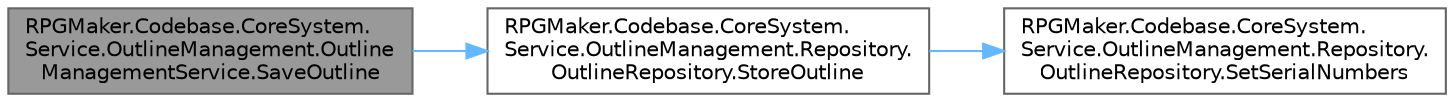 digraph "RPGMaker.Codebase.CoreSystem.Service.OutlineManagement.OutlineManagementService.SaveOutline"
{
 // LATEX_PDF_SIZE
  bgcolor="transparent";
  edge [fontname=Helvetica,fontsize=10,labelfontname=Helvetica,labelfontsize=10];
  node [fontname=Helvetica,fontsize=10,shape=box,height=0.2,width=0.4];
  rankdir="LR";
  Node1 [id="Node000001",label="RPGMaker.Codebase.CoreSystem.\lService.OutlineManagement.Outline\lManagementService.SaveOutline",height=0.2,width=0.4,color="gray40", fillcolor="grey60", style="filled", fontcolor="black",tooltip="😁 輪郭保存"];
  Node1 -> Node2 [id="edge1_Node000001_Node000002",color="steelblue1",style="solid",tooltip=" "];
  Node2 [id="Node000002",label="RPGMaker.Codebase.CoreSystem.\lService.OutlineManagement.Repository.\lOutlineRepository.StoreOutline",height=0.2,width=0.4,color="grey40", fillcolor="white", style="filled",URL="$de/dff/class_r_p_g_maker_1_1_codebase_1_1_core_system_1_1_service_1_1_outline_management_1_1_repository_1_1_outline_repository.html#a24cb291e69c59a023b078f75c9ae4bb1",tooltip="😁 アウトラインデータをJSONに保存する. （保存対象はChapterとSectionのみ(Startを追加)）"];
  Node2 -> Node3 [id="edge2_Node000002_Node000003",color="steelblue1",style="solid",tooltip=" "];
  Node3 [id="Node000003",label="RPGMaker.Codebase.CoreSystem.\lService.OutlineManagement.Repository.\lOutlineRepository.SetSerialNumbers",height=0.2,width=0.4,color="grey40", fillcolor="white", style="filled",URL="$de/dff/class_r_p_g_maker_1_1_codebase_1_1_core_system_1_1_service_1_1_outline_management_1_1_repository_1_1_outline_repository.html#abb94a113f66fae9d9ac4ec1661e66a6d",tooltip="😁 連番設定"];
}
